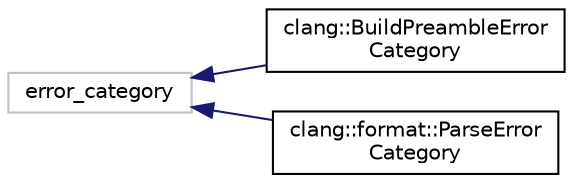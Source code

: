 digraph "Graphical Class Hierarchy"
{
 // LATEX_PDF_SIZE
  bgcolor="transparent";
  edge [fontname="Helvetica",fontsize="10",labelfontname="Helvetica",labelfontsize="10"];
  node [fontname="Helvetica",fontsize="10",shape=record];
  rankdir="LR";
  Node3322 [label="error_category",height=0.2,width=0.4,color="grey75",tooltip=" "];
  Node3322 -> Node0 [dir="back",color="midnightblue",fontsize="10",style="solid",fontname="Helvetica"];
  Node0 [label="clang::BuildPreambleError\lCategory",height=0.2,width=0.4,color="black",URL="$classclang_1_1BuildPreambleErrorCategory.html",tooltip=" "];
  Node3322 -> Node3324 [dir="back",color="midnightblue",fontsize="10",style="solid",fontname="Helvetica"];
  Node3324 [label="clang::format::ParseError\lCategory",height=0.2,width=0.4,color="black",URL="$classclang_1_1format_1_1ParseErrorCategory.html",tooltip=" "];
}
